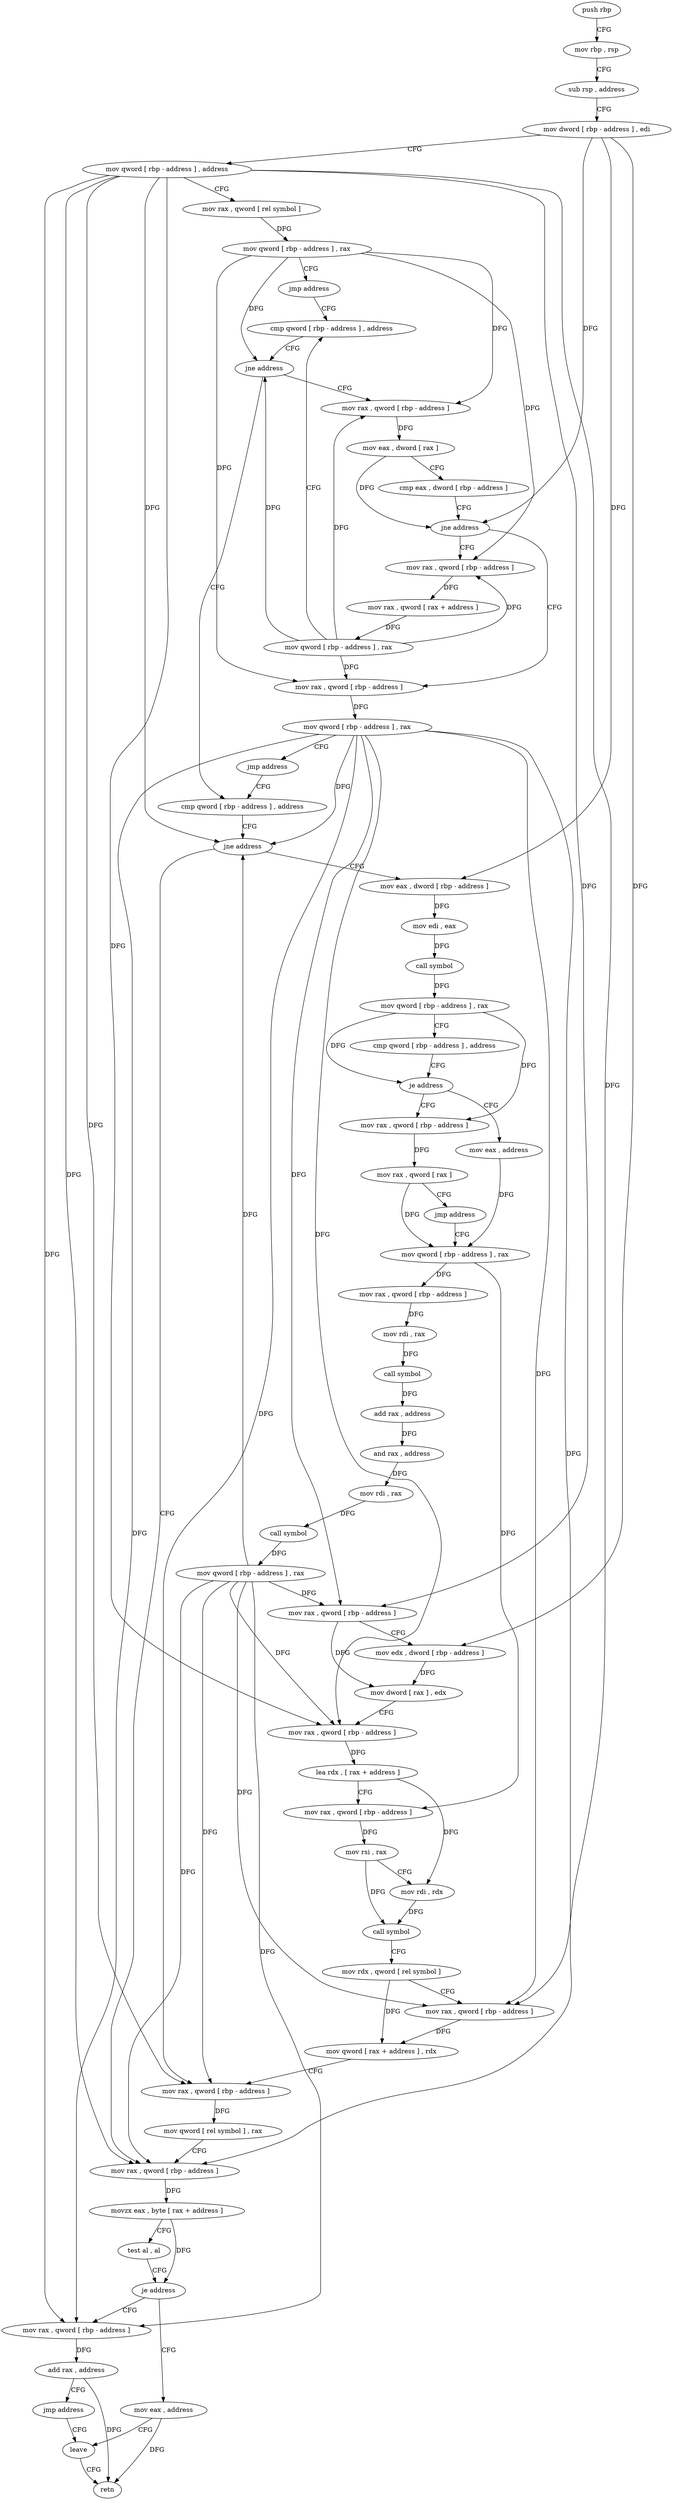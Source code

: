 digraph "func" {
"4314233" [label = "push rbp" ]
"4314234" [label = "mov rbp , rsp" ]
"4314237" [label = "sub rsp , address" ]
"4314241" [label = "mov dword [ rbp - address ] , edi" ]
"4314244" [label = "mov qword [ rbp - address ] , address" ]
"4314252" [label = "mov rax , qword [ rel symbol ]" ]
"4314259" [label = "mov qword [ rbp - address ] , rax" ]
"4314263" [label = "jmp address" ]
"4314298" [label = "cmp qword [ rbp - address ] , address" ]
"4314303" [label = "jne address" ]
"4314265" [label = "mov rax , qword [ rbp - address ]" ]
"4314305" [label = "cmp qword [ rbp - address ] , address" ]
"4314269" [label = "mov eax , dword [ rax ]" ]
"4314271" [label = "cmp eax , dword [ rbp - address ]" ]
"4314274" [label = "jne address" ]
"4314286" [label = "mov rax , qword [ rbp - address ]" ]
"4314276" [label = "mov rax , qword [ rbp - address ]" ]
"4314310" [label = "jne address" ]
"4314445" [label = "mov rax , qword [ rbp - address ]" ]
"4314316" [label = "mov eax , dword [ rbp - address ]" ]
"4314290" [label = "mov rax , qword [ rax + address ]" ]
"4314294" [label = "mov qword [ rbp - address ] , rax" ]
"4314280" [label = "mov qword [ rbp - address ] , rax" ]
"4314284" [label = "jmp address" ]
"4314449" [label = "movzx eax , byte [ rax + address ]" ]
"4314453" [label = "test al , al" ]
"4314455" [label = "je address" ]
"4314467" [label = "mov eax , address" ]
"4314457" [label = "mov rax , qword [ rbp - address ]" ]
"4314319" [label = "mov edi , eax" ]
"4314321" [label = "call symbol" ]
"4314326" [label = "mov qword [ rbp - address ] , rax" ]
"4314330" [label = "cmp qword [ rbp - address ] , address" ]
"4314335" [label = "je address" ]
"4314346" [label = "mov eax , address" ]
"4314337" [label = "mov rax , qword [ rbp - address ]" ]
"4314472" [label = "leave" ]
"4314461" [label = "add rax , address" ]
"4314465" [label = "jmp address" ]
"4314351" [label = "mov qword [ rbp - address ] , rax" ]
"4314341" [label = "mov rax , qword [ rax ]" ]
"4314344" [label = "jmp address" ]
"4314473" [label = "retn" ]
"4314355" [label = "mov rax , qword [ rbp - address ]" ]
"4314359" [label = "mov rdi , rax" ]
"4314362" [label = "call symbol" ]
"4314367" [label = "add rax , address" ]
"4314371" [label = "and rax , address" ]
"4314375" [label = "mov rdi , rax" ]
"4314378" [label = "call symbol" ]
"4314383" [label = "mov qword [ rbp - address ] , rax" ]
"4314387" [label = "mov rax , qword [ rbp - address ]" ]
"4314391" [label = "mov edx , dword [ rbp - address ]" ]
"4314394" [label = "mov dword [ rax ] , edx" ]
"4314396" [label = "mov rax , qword [ rbp - address ]" ]
"4314400" [label = "lea rdx , [ rax + address ]" ]
"4314404" [label = "mov rax , qword [ rbp - address ]" ]
"4314408" [label = "mov rsi , rax" ]
"4314411" [label = "mov rdi , rdx" ]
"4314414" [label = "call symbol" ]
"4314419" [label = "mov rdx , qword [ rel symbol ]" ]
"4314426" [label = "mov rax , qword [ rbp - address ]" ]
"4314430" [label = "mov qword [ rax + address ] , rdx" ]
"4314434" [label = "mov rax , qword [ rbp - address ]" ]
"4314438" [label = "mov qword [ rel symbol ] , rax" ]
"4314233" -> "4314234" [ label = "CFG" ]
"4314234" -> "4314237" [ label = "CFG" ]
"4314237" -> "4314241" [ label = "CFG" ]
"4314241" -> "4314244" [ label = "CFG" ]
"4314241" -> "4314274" [ label = "DFG" ]
"4314241" -> "4314316" [ label = "DFG" ]
"4314241" -> "4314391" [ label = "DFG" ]
"4314244" -> "4314252" [ label = "CFG" ]
"4314244" -> "4314310" [ label = "DFG" ]
"4314244" -> "4314445" [ label = "DFG" ]
"4314244" -> "4314457" [ label = "DFG" ]
"4314244" -> "4314387" [ label = "DFG" ]
"4314244" -> "4314396" [ label = "DFG" ]
"4314244" -> "4314426" [ label = "DFG" ]
"4314244" -> "4314434" [ label = "DFG" ]
"4314252" -> "4314259" [ label = "DFG" ]
"4314259" -> "4314263" [ label = "CFG" ]
"4314259" -> "4314303" [ label = "DFG" ]
"4314259" -> "4314265" [ label = "DFG" ]
"4314259" -> "4314286" [ label = "DFG" ]
"4314259" -> "4314276" [ label = "DFG" ]
"4314263" -> "4314298" [ label = "CFG" ]
"4314298" -> "4314303" [ label = "CFG" ]
"4314303" -> "4314265" [ label = "CFG" ]
"4314303" -> "4314305" [ label = "CFG" ]
"4314265" -> "4314269" [ label = "DFG" ]
"4314305" -> "4314310" [ label = "CFG" ]
"4314269" -> "4314271" [ label = "CFG" ]
"4314269" -> "4314274" [ label = "DFG" ]
"4314271" -> "4314274" [ label = "CFG" ]
"4314274" -> "4314286" [ label = "CFG" ]
"4314274" -> "4314276" [ label = "CFG" ]
"4314286" -> "4314290" [ label = "DFG" ]
"4314276" -> "4314280" [ label = "DFG" ]
"4314310" -> "4314445" [ label = "CFG" ]
"4314310" -> "4314316" [ label = "CFG" ]
"4314445" -> "4314449" [ label = "DFG" ]
"4314316" -> "4314319" [ label = "DFG" ]
"4314290" -> "4314294" [ label = "DFG" ]
"4314294" -> "4314298" [ label = "CFG" ]
"4314294" -> "4314303" [ label = "DFG" ]
"4314294" -> "4314265" [ label = "DFG" ]
"4314294" -> "4314286" [ label = "DFG" ]
"4314294" -> "4314276" [ label = "DFG" ]
"4314280" -> "4314284" [ label = "CFG" ]
"4314280" -> "4314310" [ label = "DFG" ]
"4314280" -> "4314445" [ label = "DFG" ]
"4314280" -> "4314457" [ label = "DFG" ]
"4314280" -> "4314387" [ label = "DFG" ]
"4314280" -> "4314396" [ label = "DFG" ]
"4314280" -> "4314426" [ label = "DFG" ]
"4314280" -> "4314434" [ label = "DFG" ]
"4314284" -> "4314305" [ label = "CFG" ]
"4314449" -> "4314453" [ label = "CFG" ]
"4314449" -> "4314455" [ label = "DFG" ]
"4314453" -> "4314455" [ label = "CFG" ]
"4314455" -> "4314467" [ label = "CFG" ]
"4314455" -> "4314457" [ label = "CFG" ]
"4314467" -> "4314472" [ label = "CFG" ]
"4314467" -> "4314473" [ label = "DFG" ]
"4314457" -> "4314461" [ label = "DFG" ]
"4314319" -> "4314321" [ label = "DFG" ]
"4314321" -> "4314326" [ label = "DFG" ]
"4314326" -> "4314330" [ label = "CFG" ]
"4314326" -> "4314335" [ label = "DFG" ]
"4314326" -> "4314337" [ label = "DFG" ]
"4314330" -> "4314335" [ label = "CFG" ]
"4314335" -> "4314346" [ label = "CFG" ]
"4314335" -> "4314337" [ label = "CFG" ]
"4314346" -> "4314351" [ label = "DFG" ]
"4314337" -> "4314341" [ label = "DFG" ]
"4314472" -> "4314473" [ label = "CFG" ]
"4314461" -> "4314465" [ label = "CFG" ]
"4314461" -> "4314473" [ label = "DFG" ]
"4314465" -> "4314472" [ label = "CFG" ]
"4314351" -> "4314355" [ label = "DFG" ]
"4314351" -> "4314404" [ label = "DFG" ]
"4314341" -> "4314344" [ label = "CFG" ]
"4314341" -> "4314351" [ label = "DFG" ]
"4314344" -> "4314351" [ label = "CFG" ]
"4314355" -> "4314359" [ label = "DFG" ]
"4314359" -> "4314362" [ label = "DFG" ]
"4314362" -> "4314367" [ label = "DFG" ]
"4314367" -> "4314371" [ label = "DFG" ]
"4314371" -> "4314375" [ label = "DFG" ]
"4314375" -> "4314378" [ label = "DFG" ]
"4314378" -> "4314383" [ label = "DFG" ]
"4314383" -> "4314387" [ label = "DFG" ]
"4314383" -> "4314310" [ label = "DFG" ]
"4314383" -> "4314445" [ label = "DFG" ]
"4314383" -> "4314457" [ label = "DFG" ]
"4314383" -> "4314396" [ label = "DFG" ]
"4314383" -> "4314426" [ label = "DFG" ]
"4314383" -> "4314434" [ label = "DFG" ]
"4314387" -> "4314391" [ label = "CFG" ]
"4314387" -> "4314394" [ label = "DFG" ]
"4314391" -> "4314394" [ label = "DFG" ]
"4314394" -> "4314396" [ label = "CFG" ]
"4314396" -> "4314400" [ label = "DFG" ]
"4314400" -> "4314404" [ label = "CFG" ]
"4314400" -> "4314411" [ label = "DFG" ]
"4314404" -> "4314408" [ label = "DFG" ]
"4314408" -> "4314411" [ label = "CFG" ]
"4314408" -> "4314414" [ label = "DFG" ]
"4314411" -> "4314414" [ label = "DFG" ]
"4314414" -> "4314419" [ label = "CFG" ]
"4314419" -> "4314426" [ label = "CFG" ]
"4314419" -> "4314430" [ label = "DFG" ]
"4314426" -> "4314430" [ label = "DFG" ]
"4314430" -> "4314434" [ label = "CFG" ]
"4314434" -> "4314438" [ label = "DFG" ]
"4314438" -> "4314445" [ label = "CFG" ]
}
